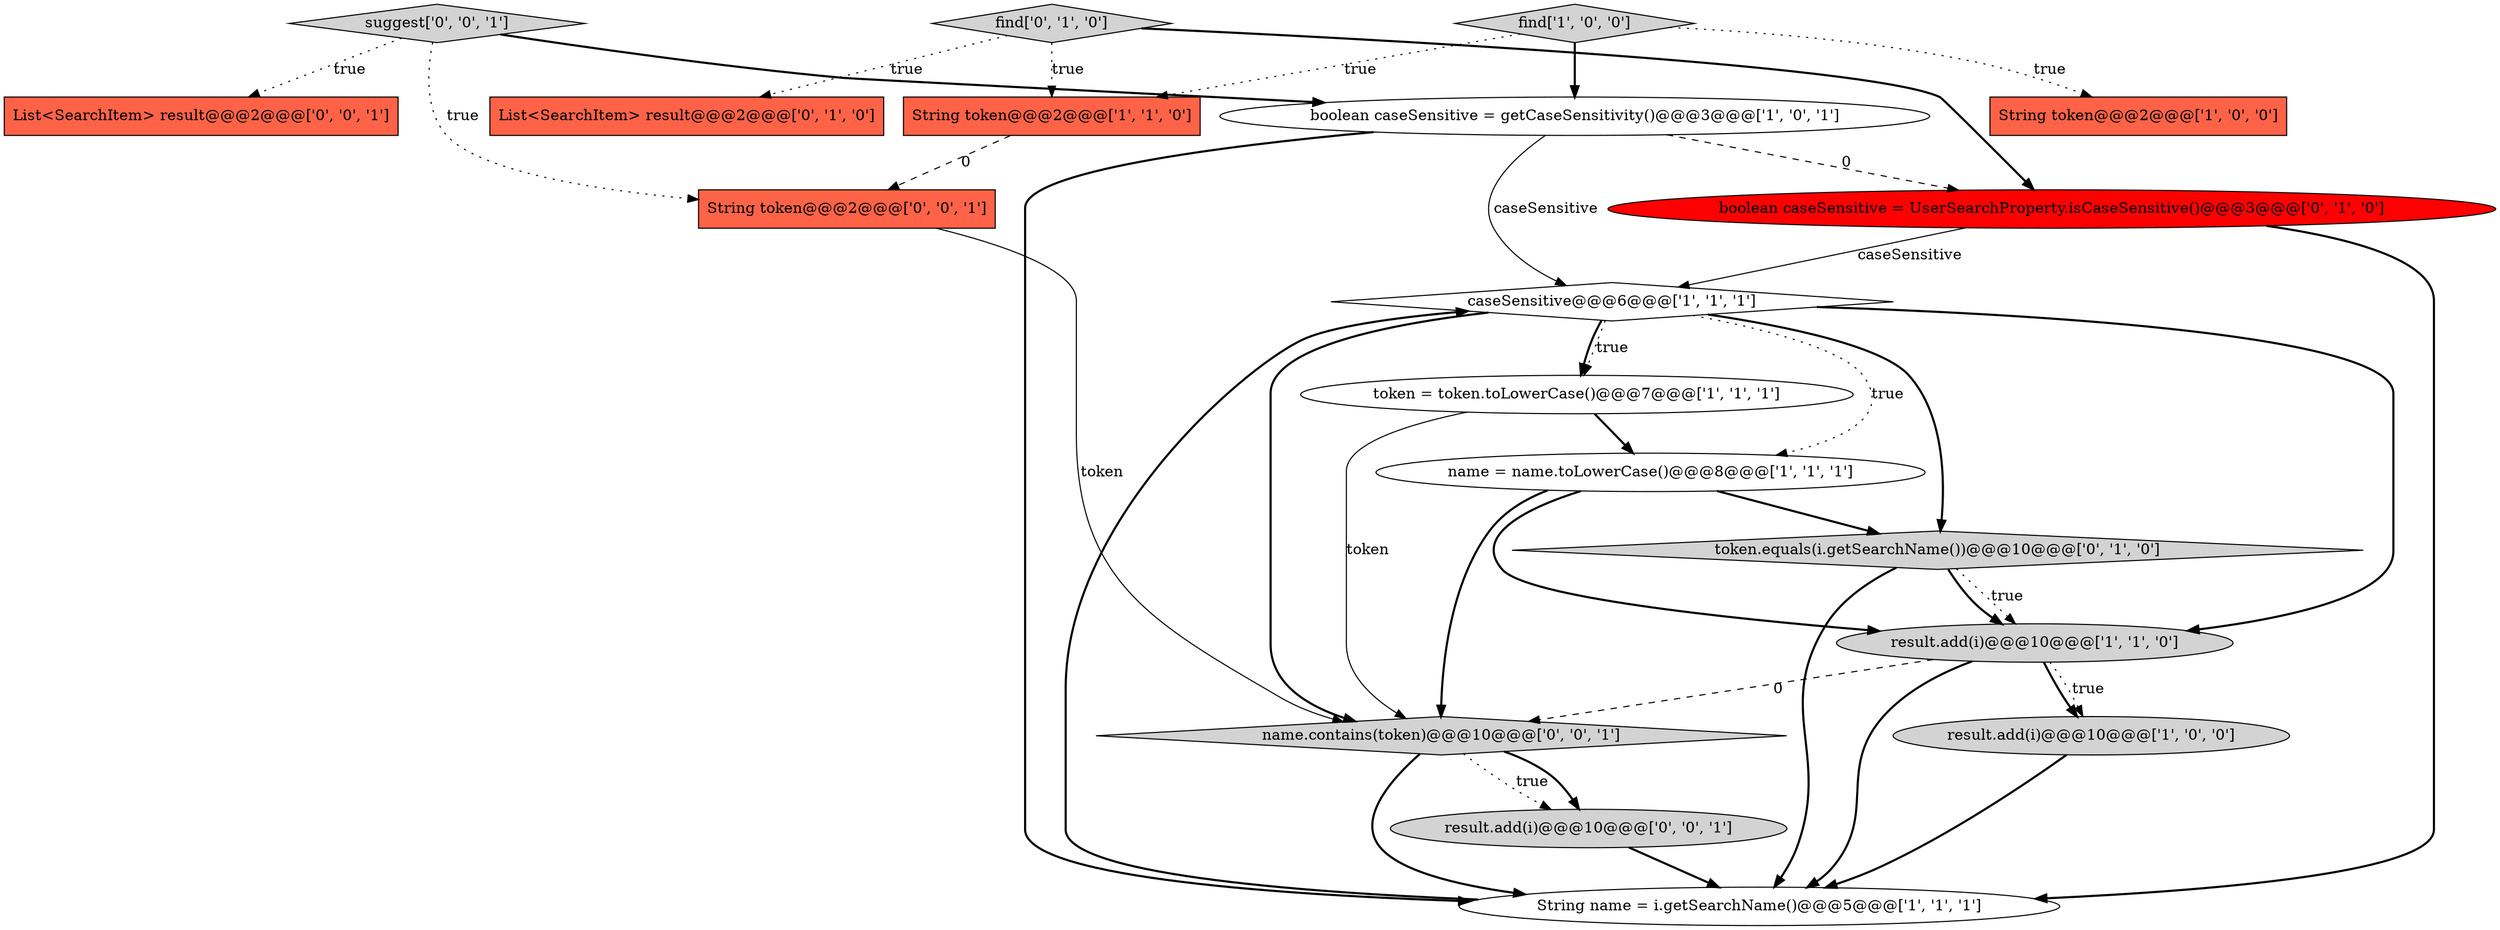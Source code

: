 digraph {
16 [style = filled, label = "suggest['0', '0', '1']", fillcolor = lightgray, shape = diamond image = "AAA0AAABBB3BBB"];
11 [style = filled, label = "token.equals(i.getSearchName())@@@10@@@['0', '1', '0']", fillcolor = lightgray, shape = diamond image = "AAA0AAABBB2BBB"];
5 [style = filled, label = "caseSensitive@@@6@@@['1', '1', '1']", fillcolor = white, shape = diamond image = "AAA0AAABBB1BBB"];
8 [style = filled, label = "String name = i.getSearchName()@@@5@@@['1', '1', '1']", fillcolor = white, shape = ellipse image = "AAA0AAABBB1BBB"];
9 [style = filled, label = "result.add(i)@@@10@@@['1', '1', '0']", fillcolor = lightgray, shape = ellipse image = "AAA0AAABBB1BBB"];
12 [style = filled, label = "boolean caseSensitive = UserSearchProperty.isCaseSensitive()@@@3@@@['0', '1', '0']", fillcolor = red, shape = ellipse image = "AAA1AAABBB2BBB"];
13 [style = filled, label = "find['0', '1', '0']", fillcolor = lightgray, shape = diamond image = "AAA0AAABBB2BBB"];
7 [style = filled, label = "result.add(i)@@@10@@@['1', '0', '0']", fillcolor = lightgray, shape = ellipse image = "AAA0AAABBB1BBB"];
0 [style = filled, label = "boolean caseSensitive = getCaseSensitivity()@@@3@@@['1', '0', '1']", fillcolor = white, shape = ellipse image = "AAA0AAABBB1BBB"];
6 [style = filled, label = "token = token.toLowerCase()@@@7@@@['1', '1', '1']", fillcolor = white, shape = ellipse image = "AAA0AAABBB1BBB"];
1 [style = filled, label = "name = name.toLowerCase()@@@8@@@['1', '1', '1']", fillcolor = white, shape = ellipse image = "AAA0AAABBB1BBB"];
14 [style = filled, label = "result.add(i)@@@10@@@['0', '0', '1']", fillcolor = lightgray, shape = ellipse image = "AAA0AAABBB3BBB"];
17 [style = filled, label = "name.contains(token)@@@10@@@['0', '0', '1']", fillcolor = lightgray, shape = diamond image = "AAA0AAABBB3BBB"];
2 [style = filled, label = "String token@@@2@@@['1', '0', '0']", fillcolor = tomato, shape = box image = "AAA0AAABBB1BBB"];
15 [style = filled, label = "List<SearchItem> result@@@2@@@['0', '0', '1']", fillcolor = tomato, shape = box image = "AAA0AAABBB3BBB"];
18 [style = filled, label = "String token@@@2@@@['0', '0', '1']", fillcolor = tomato, shape = box image = "AAA0AAABBB3BBB"];
3 [style = filled, label = "find['1', '0', '0']", fillcolor = lightgray, shape = diamond image = "AAA0AAABBB1BBB"];
4 [style = filled, label = "String token@@@2@@@['1', '1', '0']", fillcolor = tomato, shape = box image = "AAA0AAABBB1BBB"];
10 [style = filled, label = "List<SearchItem> result@@@2@@@['0', '1', '0']", fillcolor = tomato, shape = box image = "AAA0AAABBB2BBB"];
17->8 [style = bold, label=""];
4->18 [style = dashed, label="0"];
16->0 [style = bold, label=""];
5->9 [style = bold, label=""];
12->5 [style = solid, label="caseSensitive"];
5->1 [style = dotted, label="true"];
6->17 [style = solid, label="token"];
5->6 [style = dotted, label="true"];
3->4 [style = dotted, label="true"];
17->14 [style = dotted, label="true"];
11->9 [style = dotted, label="true"];
0->12 [style = dashed, label="0"];
9->7 [style = bold, label=""];
9->8 [style = bold, label=""];
7->8 [style = bold, label=""];
11->9 [style = bold, label=""];
5->17 [style = bold, label=""];
13->10 [style = dotted, label="true"];
18->17 [style = solid, label="token"];
3->0 [style = bold, label=""];
1->9 [style = bold, label=""];
1->17 [style = bold, label=""];
1->11 [style = bold, label=""];
6->1 [style = bold, label=""];
13->12 [style = bold, label=""];
5->6 [style = bold, label=""];
8->5 [style = bold, label=""];
17->14 [style = bold, label=""];
12->8 [style = bold, label=""];
9->17 [style = dashed, label="0"];
0->8 [style = bold, label=""];
11->8 [style = bold, label=""];
5->11 [style = bold, label=""];
14->8 [style = bold, label=""];
9->7 [style = dotted, label="true"];
0->5 [style = solid, label="caseSensitive"];
13->4 [style = dotted, label="true"];
3->2 [style = dotted, label="true"];
16->15 [style = dotted, label="true"];
16->18 [style = dotted, label="true"];
}
